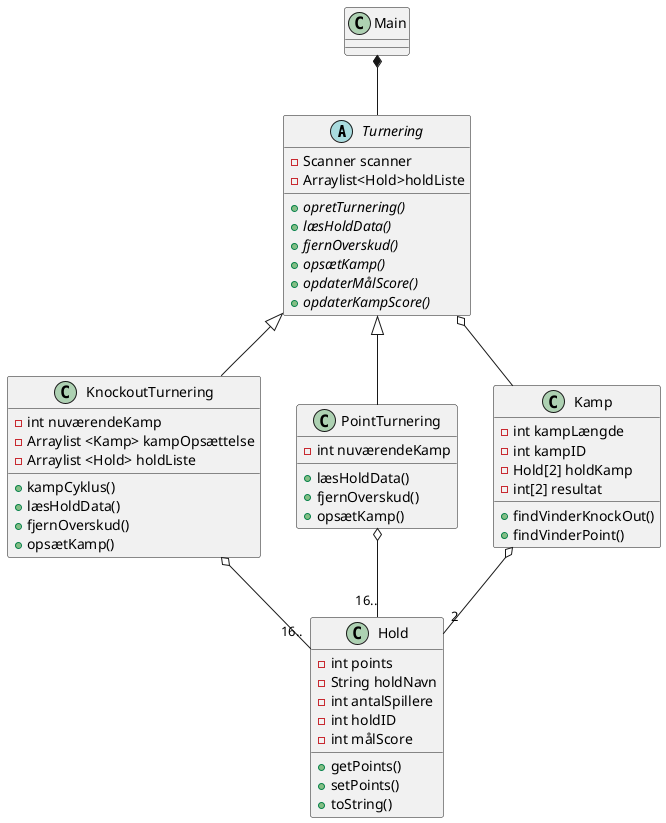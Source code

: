 @startuml
'https://plantuml.com/class-diagram

abstract class Turnering
class Main
class Hold
class KnockoutTurnering
class PointTurnering
class Kamp

Main *-- Turnering
Turnering <|-- KnockoutTurnering
Turnering<|-- PointTurnering
KnockoutTurnering o-- "16.." Hold
PointTurnering o-- "16.." Hold
Turnering o-- Kamp
Kamp o-- "2" Hold


class Main {

}
class Kamp{
- int kampLængde
- int kampID
- Hold[2] holdKamp
- int[2] resultat
+ findVinderKnockOut()
+ findVinderPoint()
}

class Hold{
- int points
- String holdNavn
- int antalSpillere
- int holdID
- int målScore
+ getPoints()
+ setPoints()
+ toString()

}
abstract class Turnering{
- Scanner scanner
- Arraylist<Hold>holdListe
+ {abstract}opretTurnering()
+ {abstract}læsHoldData()
+ {abstract}fjernOverskud()
+ {abstract}opsætKamp()
+ {abstract}opdaterMålScore()
+ {abstract}opdaterKampScore()
}
class KnockoutTurnering{
- int nuværendeKamp
- Arraylist <Kamp> kampOpsættelse
- Arraylist <Hold> holdListe
+ kampCyklus()
+ læsHoldData()
+ fjernOverskud()
+ opsætKamp()
}
class PointTurnering{
- int nuværendeKamp
+ læsHoldData()
+ fjernOverskud()
+ opsætKamp()
}


@enduml